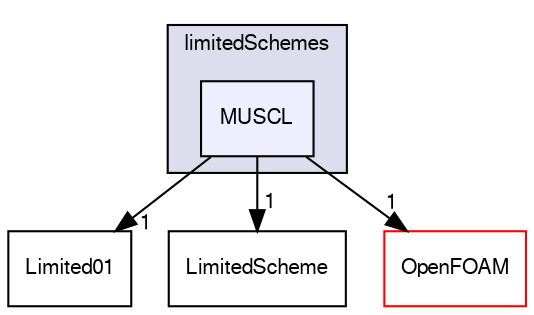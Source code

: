 digraph "src/finiteVolume/interpolation/surfaceInterpolation/limitedSchemes/MUSCL" {
  bgcolor=transparent;
  compound=true
  node [ fontsize="10", fontname="FreeSans"];
  edge [ labelfontsize="10", labelfontname="FreeSans"];
  subgraph clusterdir_3b094e1ce2b3f641da0071aec2c4e694 {
    graph [ bgcolor="#ddddee", pencolor="black", label="limitedSchemes" fontname="FreeSans", fontsize="10", URL="dir_3b094e1ce2b3f641da0071aec2c4e694.html"]
  dir_3b1214cc54cd868ba75078ba7fb09184 [shape=box, label="MUSCL", style="filled", fillcolor="#eeeeff", pencolor="black", URL="dir_3b1214cc54cd868ba75078ba7fb09184.html"];
  }
  dir_abf702b5ae803b4aa70706d427b0cd55 [shape=box label="Limited01" URL="dir_abf702b5ae803b4aa70706d427b0cd55.html"];
  dir_f44c3a08494e33395456e53f21ca82c9 [shape=box label="LimitedScheme" URL="dir_f44c3a08494e33395456e53f21ca82c9.html"];
  dir_c5473ff19b20e6ec4dfe5c310b3778a8 [shape=box label="OpenFOAM" color="red" URL="dir_c5473ff19b20e6ec4dfe5c310b3778a8.html"];
  dir_3b1214cc54cd868ba75078ba7fb09184->dir_abf702b5ae803b4aa70706d427b0cd55 [headlabel="1", labeldistance=1.5 headhref="dir_001033_001026.html"];
  dir_3b1214cc54cd868ba75078ba7fb09184->dir_f44c3a08494e33395456e53f21ca82c9 [headlabel="1", labeldistance=1.5 headhref="dir_001033_001029.html"];
  dir_3b1214cc54cd868ba75078ba7fb09184->dir_c5473ff19b20e6ec4dfe5c310b3778a8 [headlabel="1", labeldistance=1.5 headhref="dir_001033_001732.html"];
}
